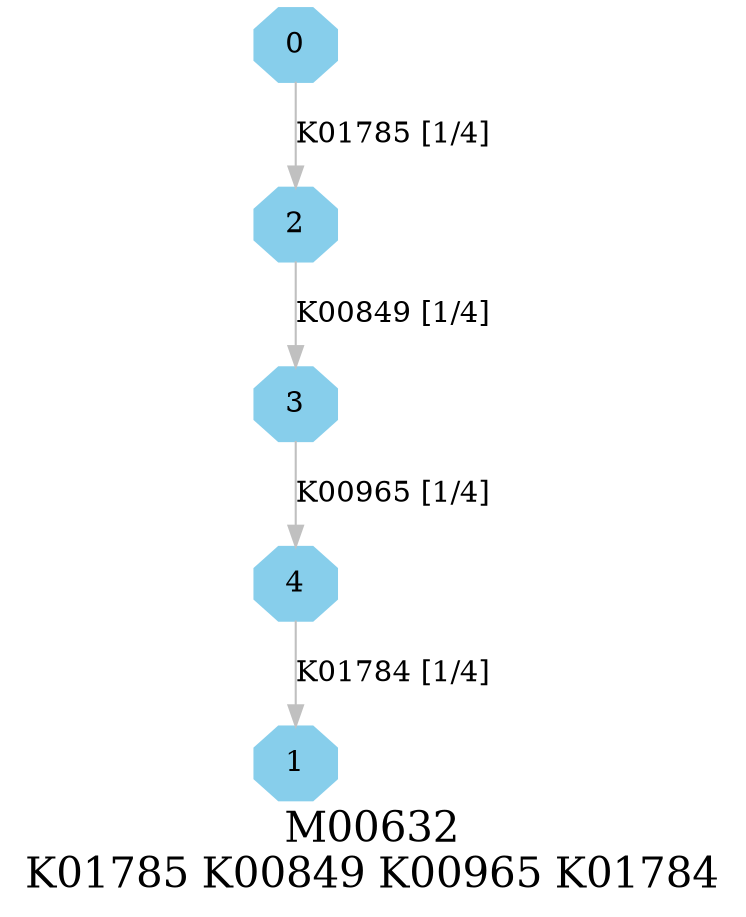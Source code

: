 digraph G {
graph [label="M00632
K01785 K00849 K00965 K01784",fontsize=20];
node [shape=box,style=filled];
edge [len=3,color=grey];
{node [width=.3,height=.3,shape=octagon,style=filled,color=skyblue] 0 1 2 3 4 }
0 -> 2 [label="K01785 [1/4]"];
2 -> 3 [label="K00849 [1/4]"];
3 -> 4 [label="K00965 [1/4]"];
4 -> 1 [label="K01784 [1/4]"];
}